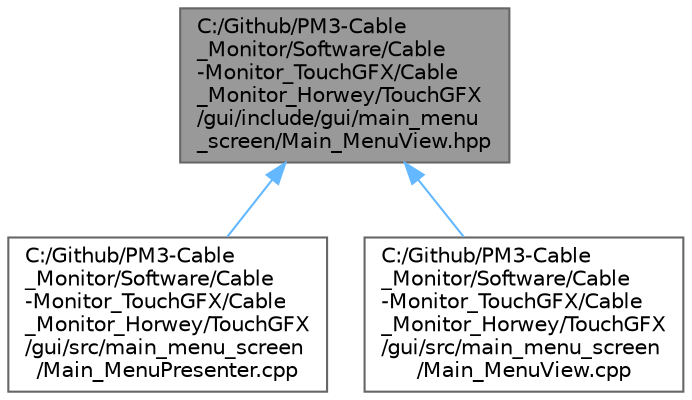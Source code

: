 digraph "C:/Github/PM3-Cable_Monitor/Software/Cable-Monitor_TouchGFX/Cable_Monitor_Horwey/TouchGFX/gui/include/gui/main_menu_screen/Main_MenuView.hpp"
{
 // LATEX_PDF_SIZE
  bgcolor="transparent";
  edge [fontname=Helvetica,fontsize=10,labelfontname=Helvetica,labelfontsize=10];
  node [fontname=Helvetica,fontsize=10,shape=box,height=0.2,width=0.4];
  Node1 [id="Node000001",label="C:/Github/PM3-Cable\l_Monitor/Software/Cable\l-Monitor_TouchGFX/Cable\l_Monitor_Horwey/TouchGFX\l/gui/include/gui/main_menu\l_screen/Main_MenuView.hpp",height=0.2,width=0.4,color="gray40", fillcolor="grey60", style="filled", fontcolor="black",tooltip=" "];
  Node1 -> Node2 [id="edge1_Node000001_Node000002",dir="back",color="steelblue1",style="solid",tooltip=" "];
  Node2 [id="Node000002",label="C:/Github/PM3-Cable\l_Monitor/Software/Cable\l-Monitor_TouchGFX/Cable\l_Monitor_Horwey/TouchGFX\l/gui/src/main_menu_screen\l/Main_MenuPresenter.cpp",height=0.2,width=0.4,color="grey40", fillcolor="white", style="filled",URL="$_main___menu_presenter_8cpp.html",tooltip=" "];
  Node1 -> Node3 [id="edge2_Node000001_Node000003",dir="back",color="steelblue1",style="solid",tooltip=" "];
  Node3 [id="Node000003",label="C:/Github/PM3-Cable\l_Monitor/Software/Cable\l-Monitor_TouchGFX/Cable\l_Monitor_Horwey/TouchGFX\l/gui/src/main_menu_screen\l/Main_MenuView.cpp",height=0.2,width=0.4,color="grey40", fillcolor="white", style="filled",URL="$_main___menu_view_8cpp.html",tooltip=" "];
}
